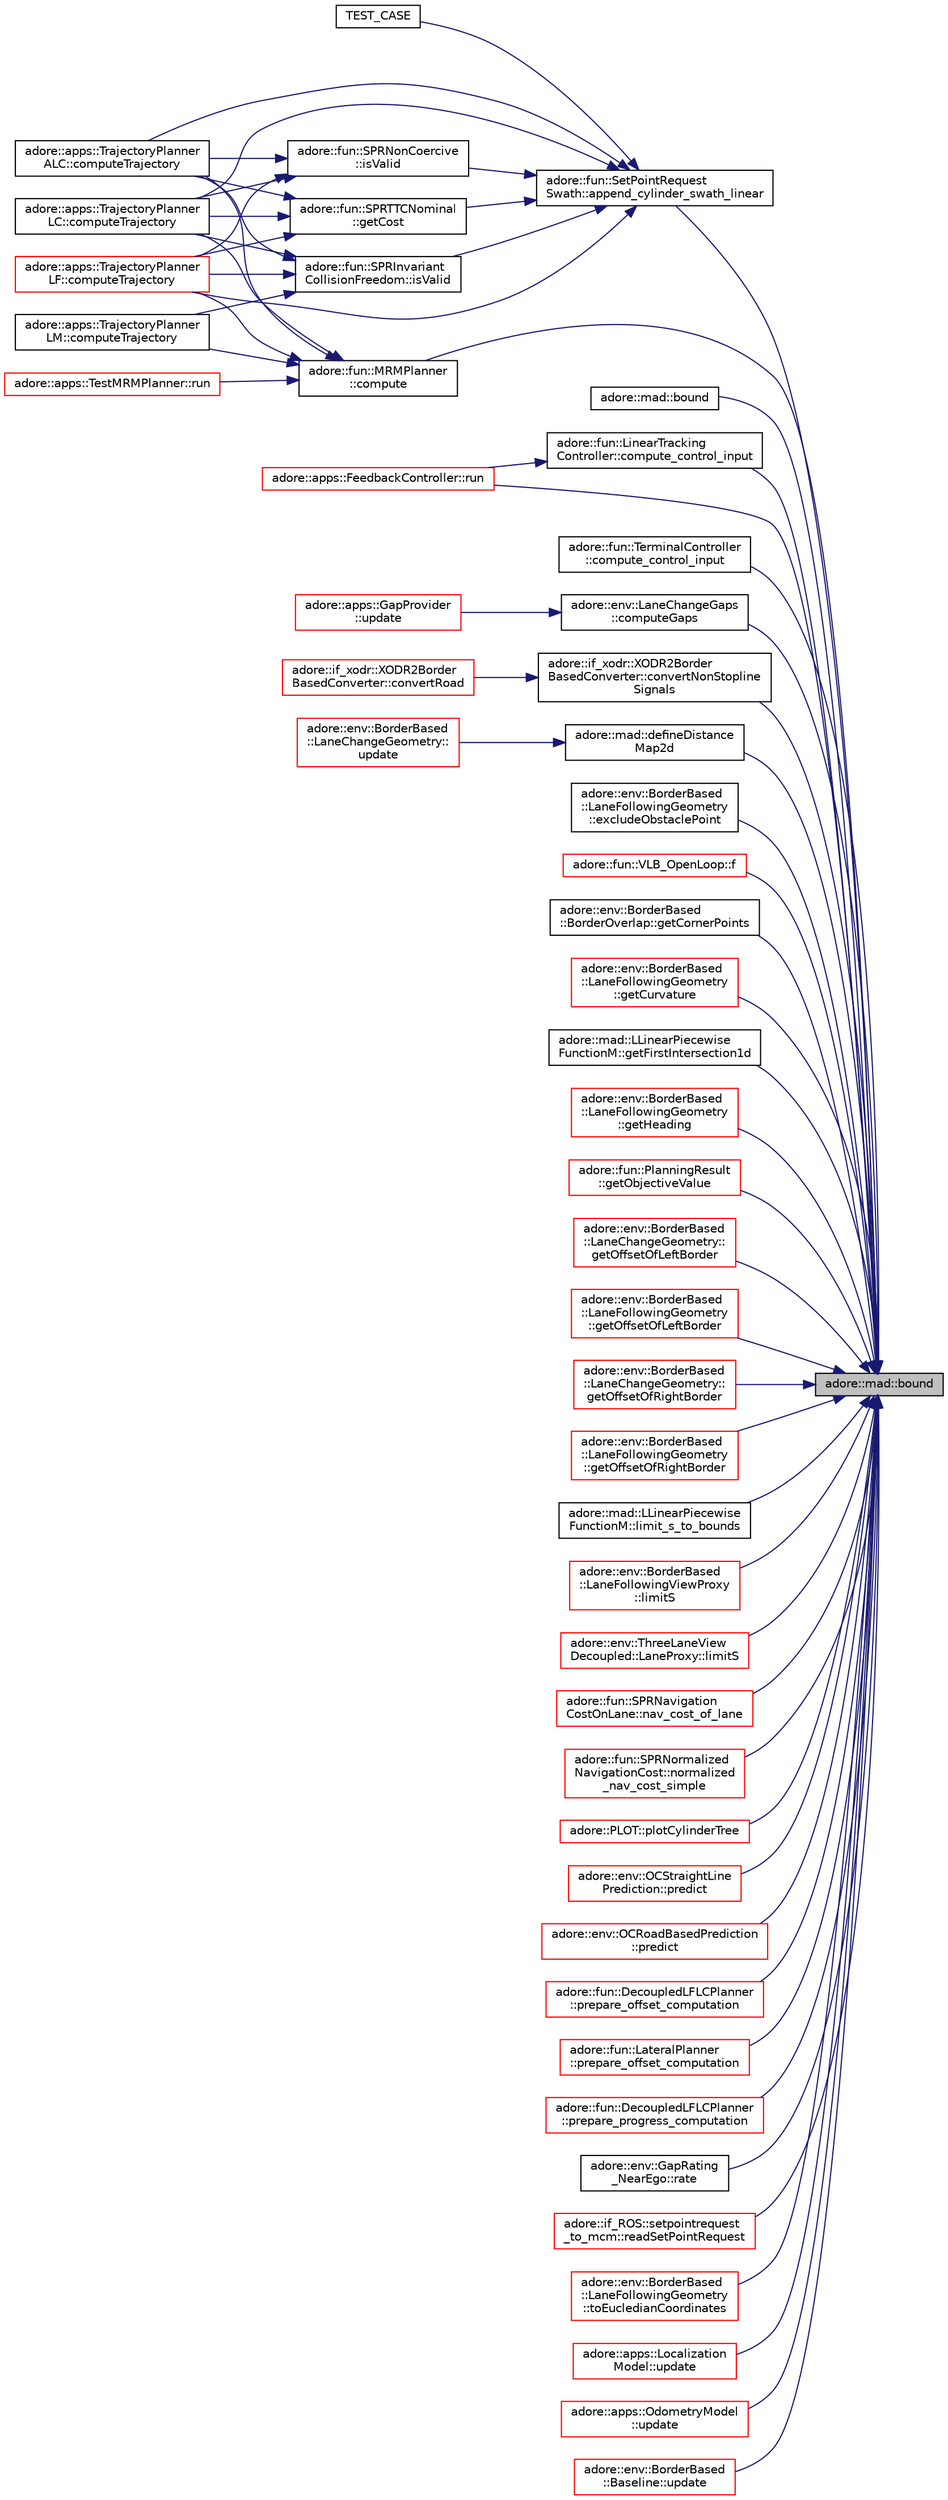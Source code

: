 digraph "adore::mad::bound"
{
 // LATEX_PDF_SIZE
  edge [fontname="Helvetica",fontsize="10",labelfontname="Helvetica",labelfontsize="10"];
  node [fontname="Helvetica",fontsize="10",shape=record];
  rankdir="RL";
  Node1 [label="adore::mad::bound",height=0.2,width=0.4,color="black", fillcolor="grey75", style="filled", fontcolor="black",tooltip=" "];
  Node1 -> Node2 [dir="back",color="midnightblue",fontsize="10",style="solid",fontname="Helvetica"];
  Node2 [label="adore::fun::SetPointRequest\lSwath::append_cylinder_swath_linear",height=0.2,width=0.4,color="black", fillcolor="white", style="filled",URL="$classadore_1_1fun_1_1SetPointRequestSwath.html#a25b8ab48b288e512953324e391bc946e",tooltip=" "];
  Node2 -> Node3 [dir="back",color="midnightblue",fontsize="10",style="solid",fontname="Helvetica"];
  Node3 [label="adore::apps::TrajectoryPlanner\lALC::computeTrajectory",height=0.2,width=0.4,color="black", fillcolor="white", style="filled",URL="$classadore_1_1apps_1_1TrajectoryPlannerALC.html#ac8684dc66c076b07b57f3bb67328314e",tooltip="update data, views and recompute maneuver"];
  Node2 -> Node4 [dir="back",color="midnightblue",fontsize="10",style="solid",fontname="Helvetica"];
  Node4 [label="adore::apps::TrajectoryPlanner\lLC::computeTrajectory",height=0.2,width=0.4,color="black", fillcolor="white", style="filled",URL="$classadore_1_1apps_1_1TrajectoryPlannerLC.html#accad9246ad8f7ab9c45b648c3a70f18a",tooltip="update data, views and recompute maneuver"];
  Node2 -> Node5 [dir="back",color="midnightblue",fontsize="10",style="solid",fontname="Helvetica"];
  Node5 [label="adore::apps::TrajectoryPlanner\lLF::computeTrajectory",height=0.2,width=0.4,color="red", fillcolor="white", style="filled",URL="$classadore_1_1apps_1_1TrajectoryPlannerLF.html#a0f66455260fa8707f58fd45668328d6f",tooltip="update data, views and recompute maneuver"];
  Node2 -> Node9 [dir="back",color="midnightblue",fontsize="10",style="solid",fontname="Helvetica"];
  Node9 [label="adore::fun::SPRTTCNominal\l::getCost",height=0.2,width=0.4,color="black", fillcolor="white", style="filled",URL="$classadore_1_1fun_1_1SPRTTCNominal.html#a3dd890ed9b2a63e8e0d5c76f90b9efbb",tooltip=" "];
  Node9 -> Node3 [dir="back",color="midnightblue",fontsize="10",style="solid",fontname="Helvetica"];
  Node9 -> Node4 [dir="back",color="midnightblue",fontsize="10",style="solid",fontname="Helvetica"];
  Node9 -> Node5 [dir="back",color="midnightblue",fontsize="10",style="solid",fontname="Helvetica"];
  Node2 -> Node10 [dir="back",color="midnightblue",fontsize="10",style="solid",fontname="Helvetica"];
  Node10 [label="adore::fun::SPRInvariant\lCollisionFreedom::isValid",height=0.2,width=0.4,color="black", fillcolor="white", style="filled",URL="$classadore_1_1fun_1_1SPRInvariantCollisionFreedom.html#af502cdc82e44335176f0db4a212aad3e",tooltip=" "];
  Node10 -> Node3 [dir="back",color="midnightblue",fontsize="10",style="solid",fontname="Helvetica"];
  Node10 -> Node4 [dir="back",color="midnightblue",fontsize="10",style="solid",fontname="Helvetica"];
  Node10 -> Node5 [dir="back",color="midnightblue",fontsize="10",style="solid",fontname="Helvetica"];
  Node10 -> Node11 [dir="back",color="midnightblue",fontsize="10",style="solid",fontname="Helvetica"];
  Node11 [label="adore::apps::TrajectoryPlanner\lLM::computeTrajectory",height=0.2,width=0.4,color="black", fillcolor="white", style="filled",URL="$classadore_1_1apps_1_1TrajectoryPlannerLM.html#ab9d92ef8076c4374d81144bda2a81b90",tooltip="update data, views and recompute maneuver"];
  Node2 -> Node12 [dir="back",color="midnightblue",fontsize="10",style="solid",fontname="Helvetica"];
  Node12 [label="adore::fun::SPRNonCoercive\l::isValid",height=0.2,width=0.4,color="black", fillcolor="white", style="filled",URL="$classadore_1_1fun_1_1SPRNonCoercive.html#aadb12128ed9636e011c7f486769dc6f0",tooltip=" "];
  Node12 -> Node3 [dir="back",color="midnightblue",fontsize="10",style="solid",fontname="Helvetica"];
  Node12 -> Node4 [dir="back",color="midnightblue",fontsize="10",style="solid",fontname="Helvetica"];
  Node12 -> Node5 [dir="back",color="midnightblue",fontsize="10",style="solid",fontname="Helvetica"];
  Node2 -> Node13 [dir="back",color="midnightblue",fontsize="10",style="solid",fontname="Helvetica"];
  Node13 [label="TEST_CASE",height=0.2,width=0.4,color="black", fillcolor="white", style="filled",URL="$test__setpointrequestswath_8cpp.html#af74c60edc79104c2531dc56cd9c9a3ef",tooltip=" "];
  Node1 -> Node14 [dir="back",color="midnightblue",fontsize="10",style="solid",fontname="Helvetica"];
  Node14 [label="adore::mad::bound",height=0.2,width=0.4,color="black", fillcolor="white", style="filled",URL="$namespaceadore_1_1mad.html#a3950e63dd81881b955e8e213a959e46b",tooltip=" "];
  Node1 -> Node15 [dir="back",color="midnightblue",fontsize="10",style="solid",fontname="Helvetica"];
  Node15 [label="adore::fun::MRMPlanner\l::compute",height=0.2,width=0.4,color="black", fillcolor="white", style="filled",URL="$classadore_1_1fun_1_1MRMPlanner.html#aae8436fc85e3888af12e9e35559e3455",tooltip=" "];
  Node15 -> Node3 [dir="back",color="midnightblue",fontsize="10",style="solid",fontname="Helvetica"];
  Node15 -> Node4 [dir="back",color="midnightblue",fontsize="10",style="solid",fontname="Helvetica"];
  Node15 -> Node5 [dir="back",color="midnightblue",fontsize="10",style="solid",fontname="Helvetica"];
  Node15 -> Node11 [dir="back",color="midnightblue",fontsize="10",style="solid",fontname="Helvetica"];
  Node15 -> Node16 [dir="back",color="midnightblue",fontsize="10",style="solid",fontname="Helvetica"];
  Node16 [label="adore::apps::TestMRMPlanner::run",height=0.2,width=0.4,color="red", fillcolor="white", style="filled",URL="$classadore_1_1apps_1_1TestMRMPlanner.html#aa437a755996db26933e8c1b63576fff7",tooltip="update function of the trajectory planner"];
  Node1 -> Node18 [dir="back",color="midnightblue",fontsize="10",style="solid",fontname="Helvetica"];
  Node18 [label="adore::fun::LinearTracking\lController::compute_control_input",height=0.2,width=0.4,color="black", fillcolor="white", style="filled",URL="$classadore_1_1fun_1_1LinearTrackingController.html#a6dd536fe3c1648f267b882c1687f95ab",tooltip=" "];
  Node18 -> Node19 [dir="back",color="midnightblue",fontsize="10",style="solid",fontname="Helvetica"];
  Node19 [label="adore::apps::FeedbackController::run",height=0.2,width=0.4,color="red", fillcolor="white", style="filled",URL="$classadore_1_1apps_1_1FeedbackController.html#a53938de6939b52cd8f61a3882cbd86e0",tooltip=" "];
  Node1 -> Node22 [dir="back",color="midnightblue",fontsize="10",style="solid",fontname="Helvetica"];
  Node22 [label="adore::fun::TerminalController\l::compute_control_input",height=0.2,width=0.4,color="black", fillcolor="white", style="filled",URL="$classadore_1_1fun_1_1TerminalController.html#a833cfa688d4c838b1c4bbc3e4e2d2269",tooltip=" "];
  Node1 -> Node23 [dir="back",color="midnightblue",fontsize="10",style="solid",fontname="Helvetica"];
  Node23 [label="adore::env::LaneChangeGaps\l::computeGaps",height=0.2,width=0.4,color="black", fillcolor="white", style="filled",URL="$classadore_1_1env_1_1LaneChangeGaps.html#add65c54915bf8c76c346fef8e68f14bc",tooltip=" "];
  Node23 -> Node24 [dir="back",color="midnightblue",fontsize="10",style="solid",fontname="Helvetica"];
  Node24 [label="adore::apps::GapProvider\l::update",height=0.2,width=0.4,color="red", fillcolor="white", style="filled",URL="$classadore_1_1apps_1_1GapProvider.html#a9473de599ded969161b0e8dc87b60a65",tooltip=" "];
  Node1 -> Node26 [dir="back",color="midnightblue",fontsize="10",style="solid",fontname="Helvetica"];
  Node26 [label="adore::if_xodr::XODR2Border\lBasedConverter::convertNonStopline\lSignals",height=0.2,width=0.4,color="black", fillcolor="white", style="filled",URL="$classadore_1_1if__xodr_1_1XODR2BorderBasedConverter.html#adf9ff05235f364296ad823c54ad22929",tooltip="determine absolute coordinate and heading of non stop line headings"];
  Node26 -> Node27 [dir="back",color="midnightblue",fontsize="10",style="solid",fontname="Helvetica"];
  Node27 [label="adore::if_xodr::XODR2Border\lBasedConverter::convertRoad",height=0.2,width=0.4,color="red", fillcolor="white", style="filled",URL="$classadore_1_1if__xodr_1_1XODR2BorderBasedConverter.html#a7f2969e95bacb9b0e03d244d4f57ac89",tooltip="convert road geometry to borders and also extract traffic control devices and stop lines"];
  Node1 -> Node38 [dir="back",color="midnightblue",fontsize="10",style="solid",fontname="Helvetica"];
  Node38 [label="adore::mad::defineDistance\lMap2d",height=0.2,width=0.4,color="black", fillcolor="white", style="filled",URL="$namespaceadore_1_1mad.html#a9b37b72a4ab15b34bf4bba7583a34dee",tooltip=" "];
  Node38 -> Node39 [dir="back",color="midnightblue",fontsize="10",style="solid",fontname="Helvetica"];
  Node39 [label="adore::env::BorderBased\l::LaneChangeGeometry::\lupdate",height=0.2,width=0.4,color="red", fillcolor="white", style="filled",URL="$classadore_1_1env_1_1BorderBased_1_1LaneChangeGeometry.html#ada2e1c0aa77292509de1dbdda55c5dc9",tooltip="update the road geometry"];
  Node1 -> Node44 [dir="back",color="midnightblue",fontsize="10",style="solid",fontname="Helvetica"];
  Node44 [label="adore::env::BorderBased\l::LaneFollowingGeometry\l::excludeObstaclePoint",height=0.2,width=0.4,color="black", fillcolor="white", style="filled",URL="$classadore_1_1env_1_1BorderBased_1_1LaneFollowingGeometry.html#ad186acfd36137d81b50ab523d9d2938f",tooltip="Modify a lane boundary to exclude a given point."];
  Node1 -> Node45 [dir="back",color="midnightblue",fontsize="10",style="solid",fontname="Helvetica"];
  Node45 [label="adore::fun::VLB_OpenLoop::f",height=0.2,width=0.4,color="red", fillcolor="white", style="filled",URL="$classadore_1_1fun_1_1VLB__OpenLoop.html#a4cabed52bbea40a691433e5cad0891ae",tooltip=" "];
  Node1 -> Node54 [dir="back",color="midnightblue",fontsize="10",style="solid",fontname="Helvetica"];
  Node54 [label="adore::env::BorderBased\l::BorderOverlap::getCornerPoints",height=0.2,width=0.4,color="black", fillcolor="white", style="filled",URL="$structadore_1_1env_1_1BorderBased_1_1BorderOverlap.html#a275703815047077c6ac3b75389105d2c",tooltip="Get the corner points of the overlap."];
  Node1 -> Node55 [dir="back",color="midnightblue",fontsize="10",style="solid",fontname="Helvetica"];
  Node55 [label="adore::env::BorderBased\l::LaneFollowingGeometry\l::getCurvature",height=0.2,width=0.4,color="red", fillcolor="white", style="filled",URL="$classadore_1_1env_1_1BorderBased_1_1LaneFollowingGeometry.html#ad1a92624a2dd914dc135eca0309ef9a8",tooltip="Get the curvature of the lane at a certain position."];
  Node1 -> Node58 [dir="back",color="midnightblue",fontsize="10",style="solid",fontname="Helvetica"];
  Node58 [label="adore::mad::LLinearPiecewise\lFunctionM::getFirstIntersection1d",height=0.2,width=0.4,color="black", fillcolor="white", style="filled",URL="$classadore_1_1mad_1_1LLinearPiecewiseFunctionM.html#aa33105fe6aeb10a32eb188d84b3be890",tooltip=" "];
  Node1 -> Node59 [dir="back",color="midnightblue",fontsize="10",style="solid",fontname="Helvetica"];
  Node59 [label="adore::env::BorderBased\l::LaneFollowingGeometry\l::getHeading",height=0.2,width=0.4,color="red", fillcolor="white", style="filled",URL="$classadore_1_1env_1_1BorderBased_1_1LaneFollowingGeometry.html#a1720c305927de419daeb577fb3055630",tooltip="Get the heading at a certain position."];
  Node1 -> Node62 [dir="back",color="midnightblue",fontsize="10",style="solid",fontname="Helvetica"];
  Node62 [label="adore::fun::PlanningResult\l::getObjectiveValue",height=0.2,width=0.4,color="red", fillcolor="white", style="filled",URL="$structadore_1_1fun_1_1PlanningResult.html#a36a6fe94ff79083182756ac564459006",tooltip=" "];
  Node1 -> Node66 [dir="back",color="midnightblue",fontsize="10",style="solid",fontname="Helvetica"];
  Node66 [label="adore::env::BorderBased\l::LaneChangeGeometry::\lgetOffsetOfLeftBorder",height=0.2,width=0.4,color="red", fillcolor="white", style="filled",URL="$classadore_1_1env_1_1BorderBased_1_1LaneChangeGeometry.html#afc7f7418aed3c6261dcd6f5b864cc229",tooltip="Get the offset of the left border at a certain position."];
  Node1 -> Node69 [dir="back",color="midnightblue",fontsize="10",style="solid",fontname="Helvetica"];
  Node69 [label="adore::env::BorderBased\l::LaneFollowingGeometry\l::getOffsetOfLeftBorder",height=0.2,width=0.4,color="red", fillcolor="white", style="filled",URL="$classadore_1_1env_1_1BorderBased_1_1LaneFollowingGeometry.html#a06948f564268fcc8839d8f68264dd21c",tooltip="Get the offset of the left border at a certain position."];
  Node1 -> Node78 [dir="back",color="midnightblue",fontsize="10",style="solid",fontname="Helvetica"];
  Node78 [label="adore::env::BorderBased\l::LaneChangeGeometry::\lgetOffsetOfRightBorder",height=0.2,width=0.4,color="red", fillcolor="white", style="filled",URL="$classadore_1_1env_1_1BorderBased_1_1LaneChangeGeometry.html#a9b119a119b33546fde049def7e9478d5",tooltip="Get the offset of the right border at a certain position."];
  Node1 -> Node80 [dir="back",color="midnightblue",fontsize="10",style="solid",fontname="Helvetica"];
  Node80 [label="adore::env::BorderBased\l::LaneFollowingGeometry\l::getOffsetOfRightBorder",height=0.2,width=0.4,color="red", fillcolor="white", style="filled",URL="$classadore_1_1env_1_1BorderBased_1_1LaneFollowingGeometry.html#a9a5eb2a8767f13365d0e62fa024bc6a5",tooltip="Get the offset of the right border at a certain position."];
  Node1 -> Node82 [dir="back",color="midnightblue",fontsize="10",style="solid",fontname="Helvetica"];
  Node82 [label="adore::mad::LLinearPiecewise\lFunctionM::limit_s_to_bounds",height=0.2,width=0.4,color="black", fillcolor="white", style="filled",URL="$classadore_1_1mad_1_1LLinearPiecewiseFunctionM.html#af583aeb46e42f595578832e0869becf7",tooltip="shifts s to be in between limitLo and limitHi"];
  Node1 -> Node83 [dir="back",color="midnightblue",fontsize="10",style="solid",fontname="Helvetica"];
  Node83 [label="adore::env::BorderBased\l::LaneFollowingViewProxy\l::limitS",height=0.2,width=0.4,color="red", fillcolor="white", style="filled",URL="$classadore_1_1env_1_1BorderBased_1_1LaneFollowingViewProxy.html#af6812487d6f186eb764ce20b34ee9f8a",tooltip=" "];
  Node1 -> Node91 [dir="back",color="midnightblue",fontsize="10",style="solid",fontname="Helvetica"];
  Node91 [label="adore::env::ThreeLaneView\lDecoupled::LaneProxy::limitS",height=0.2,width=0.4,color="red", fillcolor="white", style="filled",URL="$classadore_1_1env_1_1ThreeLaneViewDecoupled_1_1LaneProxy.html#a685b3d49deb2efe36d5b36f9789f5575",tooltip=" "];
  Node1 -> Node107 [dir="back",color="midnightblue",fontsize="10",style="solid",fontname="Helvetica"];
  Node107 [label="adore::fun::SPRNavigation\lCostOnLane::nav_cost_of_lane",height=0.2,width=0.4,color="red", fillcolor="white", style="filled",URL="$classadore_1_1fun_1_1SPRNavigationCostOnLane.html#a1b9b71f775b0630b647567144cd35f06",tooltip="minimum cost of given lane, independent of trajectory"];
  Node1 -> Node109 [dir="back",color="midnightblue",fontsize="10",style="solid",fontname="Helvetica"];
  Node109 [label="adore::fun::SPRNormalized\lNavigationCost::normalized\l_nav_cost_simple",height=0.2,width=0.4,color="red", fillcolor="white", style="filled",URL="$classadore_1_1fun_1_1SPRNormalizedNavigationCost.html#a0d97ab593763f208e17053affdcb428e",tooltip="simplified version of normalized_nav_cost: lane is given"];
  Node1 -> Node111 [dir="back",color="midnightblue",fontsize="10",style="solid",fontname="Helvetica"];
  Node111 [label="adore::PLOT::plotCylinderTree",height=0.2,width=0.4,color="red", fillcolor="white", style="filled",URL="$namespaceadore_1_1PLOT.html#a06e182f546ad1bb12ff78136e6318edd",tooltip=" "];
  Node1 -> Node124 [dir="back",color="midnightblue",fontsize="10",style="solid",fontname="Helvetica"];
  Node124 [label="adore::env::OCStraightLine\lPrediction::predict",height=0.2,width=0.4,color="red", fillcolor="white", style="filled",URL="$classadore_1_1env_1_1OCStraightLinePrediction.html#a98a7c5f4c101c7a917f8e5a3e984cd16",tooltip=" "];
  Node1 -> Node130 [dir="back",color="midnightblue",fontsize="10",style="solid",fontname="Helvetica"];
  Node130 [label="adore::env::OCRoadBasedPrediction\l::predict",height=0.2,width=0.4,color="red", fillcolor="white", style="filled",URL="$classadore_1_1env_1_1OCRoadBasedPrediction.html#af6fda5b2a78669c5e19e222348665713",tooltip=" "];
  Node1 -> Node131 [dir="back",color="midnightblue",fontsize="10",style="solid",fontname="Helvetica"];
  Node131 [label="adore::fun::DecoupledLFLCPlanner\l::prepare_offset_computation",height=0.2,width=0.4,color="red", fillcolor="white", style="filled",URL="$classadore_1_1fun_1_1DecoupledLFLCPlanner.html#ae79c739be18dc79db3521eb2540fb678",tooltip=" "];
  Node1 -> Node132 [dir="back",color="midnightblue",fontsize="10",style="solid",fontname="Helvetica"];
  Node132 [label="adore::fun::LateralPlanner\l::prepare_offset_computation",height=0.2,width=0.4,color="red", fillcolor="white", style="filled",URL="$classadore_1_1fun_1_1LateralPlanner.html#a693509deea6464322cd6219ebced4b05",tooltip=" "];
  Node1 -> Node133 [dir="back",color="midnightblue",fontsize="10",style="solid",fontname="Helvetica"];
  Node133 [label="adore::fun::DecoupledLFLCPlanner\l::prepare_progress_computation",height=0.2,width=0.4,color="red", fillcolor="white", style="filled",URL="$classadore_1_1fun_1_1DecoupledLFLCPlanner.html#a1ed615f477f8ccb4b64217e7690563c2",tooltip=" "];
  Node1 -> Node134 [dir="back",color="midnightblue",fontsize="10",style="solid",fontname="Helvetica"];
  Node134 [label="adore::env::GapRating\l_NearEgo::rate",height=0.2,width=0.4,color="black", fillcolor="white", style="filled",URL="$classadore_1_1env_1_1GapRating__NearEgo.html#a85bf9cc9e77eaece44563ef5382a0b87",tooltip=" "];
  Node1 -> Node135 [dir="back",color="midnightblue",fontsize="10",style="solid",fontname="Helvetica"];
  Node135 [label="adore::if_ROS::setpointrequest\l_to_mcm::readSetPointRequest",height=0.2,width=0.4,color="red", fillcolor="white", style="filled",URL="$classadore_1_1if__ROS_1_1setpointrequest__to__mcm.html#acfc54ebf23396c9a4a012b0ef185556c",tooltip=" "];
  Node1 -> Node19 [dir="back",color="midnightblue",fontsize="10",style="solid",fontname="Helvetica"];
  Node1 -> Node139 [dir="back",color="midnightblue",fontsize="10",style="solid",fontname="Helvetica"];
  Node139 [label="adore::env::BorderBased\l::LaneFollowingGeometry\l::toEucledianCoordinates",height=0.2,width=0.4,color="red", fillcolor="white", style="filled",URL="$classadore_1_1env_1_1BorderBased_1_1LaneFollowingGeometry.html#a9bbf6e74ae3889713c5047a0d28d3b4f",tooltip="Transform from relative to euclidian coordinates."];
  Node1 -> Node142 [dir="back",color="midnightblue",fontsize="10",style="solid",fontname="Helvetica"];
  Node142 [label="adore::apps::Localization\lModel::update",height=0.2,width=0.4,color="red", fillcolor="white", style="filled",URL="$classadore_1_1apps_1_1LocalizationModel.html#a4b0b280b821ef650bead639c9f17b271",tooltip="simulation step of the odometry estimate model"];
  Node1 -> Node145 [dir="back",color="midnightblue",fontsize="10",style="solid",fontname="Helvetica"];
  Node145 [label="adore::apps::OdometryModel\l::update",height=0.2,width=0.4,color="red", fillcolor="white", style="filled",URL="$classadore_1_1apps_1_1OdometryModel.html#a2b8a8009f336999f7768a9eba0590c75",tooltip="simulation step of the odometry estimate model"];
  Node1 -> Node148 [dir="back",color="midnightblue",fontsize="10",style="solid",fontname="Helvetica"];
  Node148 [label="adore::env::BorderBased\l::Baseline::update",height=0.2,width=0.4,color="red", fillcolor="white", style="filled",URL="$classadore_1_1env_1_1BorderBased_1_1Baseline.html#a09c90ecc7b472770bc2ec35de280ae3c",tooltip="compute fit for borderSequence"];
}
